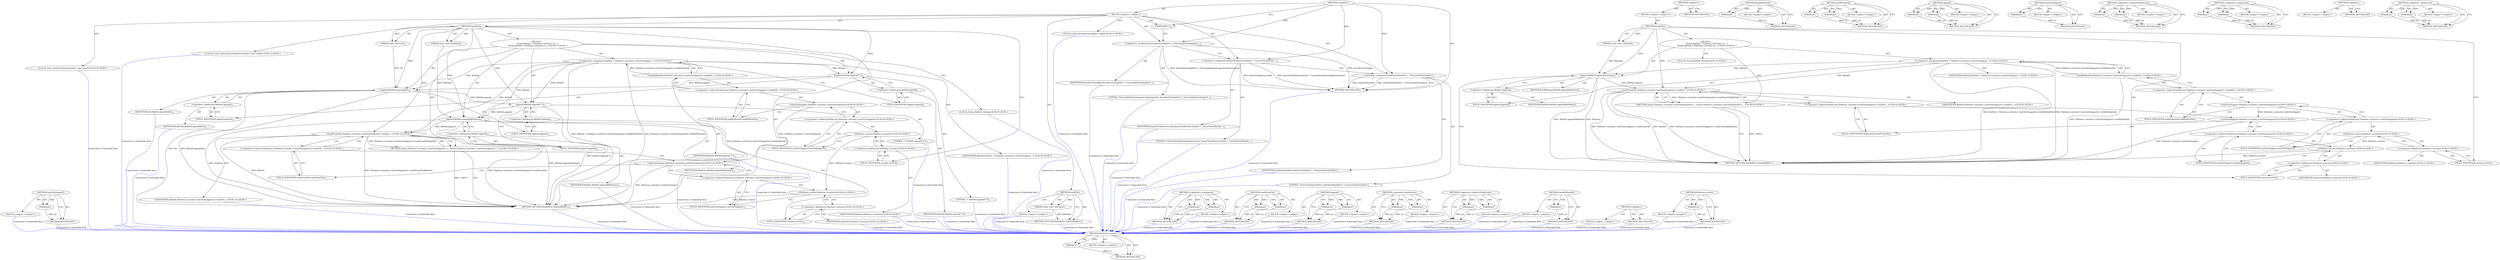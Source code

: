 digraph "Platform.current" {
vulnerable_80 [label=<(METHOD,Platform.current)>];
vulnerable_81 [label=<(PARAM,p1)>];
vulnerable_82 [label=<(BLOCK,&lt;empty&gt;,&lt;empty&gt;)>];
vulnerable_83 [label=<(METHOD_RETURN,ANY)>];
vulnerable_6 [label=<(METHOD,&lt;global&gt;)<SUB>1</SUB>>];
vulnerable_7 [label=<(BLOCK,&lt;empty&gt;,&lt;empty&gt;)<SUB>1</SUB>>];
vulnerable_8 [label=<(METHOD,readFile)<SUB>1</SUB>>];
vulnerable_9 [label=<(PARAM,const char* fileName)<SUB>1</SUB>>];
vulnerable_10 [label="<(BLOCK,{
     String filePath = Platform::current()-&gt;u...,{
     String filePath = Platform::current()-&gt;u...)<SUB>2</SUB>>"];
vulnerable_11 [label="<(LOCAL,String filePath: String)<SUB>3</SUB>>"];
vulnerable_12 [label="<(&lt;operator&gt;.assignment,filePath = Platform::current()-&gt;unitTestSupport...)<SUB>3</SUB>>"];
vulnerable_13 [label="<(IDENTIFIER,filePath,filePath = Platform::current()-&gt;unitTestSupport...)<SUB>3</SUB>>"];
vulnerable_14 [label="<(webKitRootDir,Platform::current()-&gt;unitTestSupport()-&gt;webKitR...)<SUB>3</SUB>>"];
vulnerable_15 [label="<(&lt;operator&gt;.indirectFieldAccess,Platform::current()-&gt;unitTestSupport()-&gt;webKitR...)<SUB>3</SUB>>"];
vulnerable_16 [label="<(unitTestSupport,Platform::current()-&gt;unitTestSupport())<SUB>3</SUB>>"];
vulnerable_17 [label="<(&lt;operator&gt;.indirectFieldAccess,Platform::current()-&gt;unitTestSupport)<SUB>3</SUB>>"];
vulnerable_18 [label="<(Platform.current,Platform::current())<SUB>3</SUB>>"];
vulnerable_19 [label="<(&lt;operator&gt;.fieldAccess,Platform::current)<SUB>3</SUB>>"];
vulnerable_20 [label="<(IDENTIFIER,Platform,Platform::current())<SUB>3</SUB>>"];
vulnerable_21 [label=<(FIELD_IDENTIFIER,current,current)<SUB>3</SUB>>];
vulnerable_22 [label=<(FIELD_IDENTIFIER,unitTestSupport,unitTestSupport)<SUB>3</SUB>>];
vulnerable_23 [label=<(FIELD_IDENTIFIER,webKitRootDir,webKitRootDir)<SUB>3</SUB>>];
vulnerable_24 [label=<(append,filePath.append(fileName))<SUB>4</SUB>>];
vulnerable_25 [label=<(&lt;operator&gt;.fieldAccess,filePath.append)<SUB>4</SUB>>];
vulnerable_26 [label=<(IDENTIFIER,filePath,filePath.append(fileName))<SUB>4</SUB>>];
vulnerable_27 [label=<(FIELD_IDENTIFIER,append,append)<SUB>4</SUB>>];
vulnerable_28 [label=<(IDENTIFIER,fileName,filePath.append(fileName))<SUB>4</SUB>>];
vulnerable_29 [label="<(RETURN,return Platform::current()-&gt;unitTestSupport()-&gt;...,return Platform::current()-&gt;unitTestSupport()-&gt;...)<SUB>6</SUB>>"];
vulnerable_30 [label="<(readFromFile,Platform::current()-&gt;unitTestSupport()-&gt;readFro...)<SUB>6</SUB>>"];
vulnerable_31 [label="<(&lt;operator&gt;.indirectFieldAccess,Platform::current()-&gt;unitTestSupport()-&gt;readFro...)<SUB>6</SUB>>"];
vulnerable_32 [label="<(unitTestSupport,Platform::current()-&gt;unitTestSupport())<SUB>6</SUB>>"];
vulnerable_33 [label="<(&lt;operator&gt;.indirectFieldAccess,Platform::current()-&gt;unitTestSupport)<SUB>6</SUB>>"];
vulnerable_34 [label="<(Platform.current,Platform::current())<SUB>6</SUB>>"];
vulnerable_35 [label="<(&lt;operator&gt;.fieldAccess,Platform::current)<SUB>6</SUB>>"];
vulnerable_36 [label="<(IDENTIFIER,Platform,Platform::current())<SUB>6</SUB>>"];
vulnerable_37 [label=<(FIELD_IDENTIFIER,current,current)<SUB>6</SUB>>];
vulnerable_38 [label=<(FIELD_IDENTIFIER,unitTestSupport,unitTestSupport)<SUB>6</SUB>>];
vulnerable_39 [label=<(FIELD_IDENTIFIER,readFromFile,readFromFile)<SUB>6</SUB>>];
vulnerable_40 [label="<(IDENTIFIER,filePath,Platform::current()-&gt;unitTestSupport()-&gt;readFro...)<SUB>6</SUB>>"];
vulnerable_41 [label=<(METHOD_RETURN,PassRefPtr&lt;SharedBuffer&gt;)<SUB>1</SUB>>];
vulnerable_43 [label=<(METHOD_RETURN,ANY)<SUB>1</SUB>>];
vulnerable_67 [label=<(METHOD,webKitRootDir)>];
vulnerable_68 [label=<(PARAM,p1)>];
vulnerable_69 [label=<(BLOCK,&lt;empty&gt;,&lt;empty&gt;)>];
vulnerable_70 [label=<(METHOD_RETURN,ANY)>];
vulnerable_94 [label=<(METHOD,readFromFile)>];
vulnerable_95 [label=<(PARAM,p1)>];
vulnerable_96 [label=<(PARAM,p2)>];
vulnerable_97 [label=<(BLOCK,&lt;empty&gt;,&lt;empty&gt;)>];
vulnerable_98 [label=<(METHOD_RETURN,ANY)>];
vulnerable_89 [label=<(METHOD,append)>];
vulnerable_90 [label=<(PARAM,p1)>];
vulnerable_91 [label=<(PARAM,p2)>];
vulnerable_92 [label=<(BLOCK,&lt;empty&gt;,&lt;empty&gt;)>];
vulnerable_93 [label=<(METHOD_RETURN,ANY)>];
vulnerable_76 [label=<(METHOD,unitTestSupport)>];
vulnerable_77 [label=<(PARAM,p1)>];
vulnerable_78 [label=<(BLOCK,&lt;empty&gt;,&lt;empty&gt;)>];
vulnerable_79 [label=<(METHOD_RETURN,ANY)>];
vulnerable_71 [label=<(METHOD,&lt;operator&gt;.indirectFieldAccess)>];
vulnerable_72 [label=<(PARAM,p1)>];
vulnerable_73 [label=<(PARAM,p2)>];
vulnerable_74 [label=<(BLOCK,&lt;empty&gt;,&lt;empty&gt;)>];
vulnerable_75 [label=<(METHOD_RETURN,ANY)>];
vulnerable_62 [label=<(METHOD,&lt;operator&gt;.assignment)>];
vulnerable_63 [label=<(PARAM,p1)>];
vulnerable_64 [label=<(PARAM,p2)>];
vulnerable_65 [label=<(BLOCK,&lt;empty&gt;,&lt;empty&gt;)>];
vulnerable_66 [label=<(METHOD_RETURN,ANY)>];
vulnerable_56 [label=<(METHOD,&lt;global&gt;)<SUB>1</SUB>>];
vulnerable_57 [label=<(BLOCK,&lt;empty&gt;,&lt;empty&gt;)>];
vulnerable_58 [label=<(METHOD_RETURN,ANY)>];
vulnerable_84 [label=<(METHOD,&lt;operator&gt;.fieldAccess)>];
vulnerable_85 [label=<(PARAM,p1)>];
vulnerable_86 [label=<(PARAM,p2)>];
vulnerable_87 [label=<(BLOCK,&lt;empty&gt;,&lt;empty&gt;)>];
vulnerable_88 [label=<(METHOD_RETURN,ANY)>];
fixed_122 [label=<(METHOD,unitTestSupport)>];
fixed_123 [label=<(PARAM,p1)>];
fixed_124 [label=<(BLOCK,&lt;empty&gt;,&lt;empty&gt;)>];
fixed_125 [label=<(METHOD_RETURN,ANY)>];
fixed_6 [label=<(METHOD,&lt;global&gt;)<SUB>1</SUB>>];
fixed_7 [label=<(BLOCK,&lt;empty&gt;,&lt;empty&gt;)<SUB>1</SUB>>];
fixed_8 [label=<(METHOD,readFile)<SUB>1</SUB>>];
fixed_9 [label=<(PARAM,const char* fileName)<SUB>1</SUB>>];
fixed_10 [label=<(BLOCK,&lt;empty&gt;,&lt;empty&gt;)>];
fixed_11 [label=<(METHOD_RETURN,PassRefPtr&lt;SharedBuffer&gt;)<SUB>1</SUB>>];
fixed_13 [label=<(UNKNOWN,t,t)<SUB>2</SUB>>];
fixed_14 [label="<(LOCAL,char[] decodersTestingDir: char[])<SUB>2</SUB>>"];
fixed_15 [label=<(&lt;operator&gt;.assignment,decodersTestingDir[] = &quot;Source/platform/image-d...)<SUB>2</SUB>>];
fixed_16 [label=<(IDENTIFIER,decodersTestingDir,decodersTestingDir[] = &quot;Source/platform/image-d...)<SUB>2</SUB>>];
fixed_17 [label=<(LITERAL,&quot;Source/platform/image-decoders/testing&quot;,decodersTestingDir[] = &quot;Source/platform/image-d...)<SUB>2</SUB>>];
fixed_18 [label="<(LOCAL,const char[] layoutTestResourcesDir: const char[])<SUB>3</SUB>>"];
fixed_19 [label=<(&lt;operator&gt;.assignment,layoutTestResourcesDir[] = &quot;LayoutTests/fast/im...)<SUB>3</SUB>>];
fixed_20 [label=<(IDENTIFIER,layoutTestResourcesDir,layoutTestResourcesDir[] = &quot;LayoutTests/fast/im...)<SUB>3</SUB>>];
fixed_21 [label=<(LITERAL,&quot;LayoutTests/fast/images/resources&quot;,layoutTestResourcesDir[] = &quot;LayoutTests/fast/im...)<SUB>3</SUB>>];
fixed_22 [label="<(LOCAL,const char[] webTestsDataDir: const char[])<SUB>4</SUB>>"];
fixed_23 [label=<(&lt;operator&gt;.assignment,webTestsDataDir[] = &quot;Source/web/tests/data&quot;)<SUB>4</SUB>>];
fixed_24 [label=<(IDENTIFIER,webTestsDataDir,webTestsDataDir[] = &quot;Source/web/tests/data&quot;)<SUB>4</SUB>>];
fixed_25 [label=<(LITERAL,&quot;Source/web/tests/data&quot;,webTestsDataDir[] = &quot;Source/web/tests/data&quot;)<SUB>4</SUB>>];
fixed_26 [label=<(METHOD,readFile)<SUB>6</SUB>>];
fixed_27 [label=<(PARAM,const char* dir)<SUB>6</SUB>>];
fixed_28 [label=<(PARAM,const char* fileName)<SUB>6</SUB>>];
fixed_29 [label="<(BLOCK,{
     String filePath = Platform::current()-&gt;u...,{
     String filePath = Platform::current()-&gt;u...)<SUB>7</SUB>>"];
fixed_30 [label="<(LOCAL,String filePath: String)<SUB>8</SUB>>"];
fixed_31 [label="<(&lt;operator&gt;.assignment,filePath = Platform::current()-&gt;unitTestSupport...)<SUB>8</SUB>>"];
fixed_32 [label="<(IDENTIFIER,filePath,filePath = Platform::current()-&gt;unitTestSupport...)<SUB>8</SUB>>"];
fixed_33 [label="<(webKitRootDir,Platform::current()-&gt;unitTestSupport()-&gt;webKitR...)<SUB>8</SUB>>"];
fixed_34 [label="<(&lt;operator&gt;.indirectFieldAccess,Platform::current()-&gt;unitTestSupport()-&gt;webKitR...)<SUB>8</SUB>>"];
fixed_35 [label="<(unitTestSupport,Platform::current()-&gt;unitTestSupport())<SUB>8</SUB>>"];
fixed_36 [label="<(&lt;operator&gt;.indirectFieldAccess,Platform::current()-&gt;unitTestSupport)<SUB>8</SUB>>"];
fixed_37 [label="<(Platform.current,Platform::current())<SUB>8</SUB>>"];
fixed_38 [label="<(&lt;operator&gt;.fieldAccess,Platform::current)<SUB>8</SUB>>"];
fixed_39 [label="<(IDENTIFIER,Platform,Platform::current())<SUB>8</SUB>>"];
fixed_40 [label=<(FIELD_IDENTIFIER,current,current)<SUB>8</SUB>>];
fixed_41 [label=<(FIELD_IDENTIFIER,unitTestSupport,unitTestSupport)<SUB>8</SUB>>];
fixed_42 [label=<(FIELD_IDENTIFIER,webKitRootDir,webKitRootDir)<SUB>8</SUB>>];
fixed_43 [label=<(append,filePath.append(&quot;/&quot;))<SUB>9</SUB>>];
fixed_44 [label=<(&lt;operator&gt;.fieldAccess,filePath.append)<SUB>9</SUB>>];
fixed_45 [label=<(IDENTIFIER,filePath,filePath.append(&quot;/&quot;))<SUB>9</SUB>>];
fixed_46 [label=<(FIELD_IDENTIFIER,append,append)<SUB>9</SUB>>];
fixed_47 [label=<(LITERAL,&quot;/&quot;,filePath.append(&quot;/&quot;))<SUB>9</SUB>>];
fixed_48 [label=<(append,filePath.append(dir))<SUB>10</SUB>>];
fixed_49 [label=<(&lt;operator&gt;.fieldAccess,filePath.append)<SUB>10</SUB>>];
fixed_50 [label=<(IDENTIFIER,filePath,filePath.append(dir))<SUB>10</SUB>>];
fixed_51 [label=<(FIELD_IDENTIFIER,append,append)<SUB>10</SUB>>];
fixed_52 [label=<(IDENTIFIER,dir,filePath.append(dir))<SUB>10</SUB>>];
fixed_53 [label=<(append,filePath.append(&quot;/&quot;))<SUB>11</SUB>>];
fixed_54 [label=<(&lt;operator&gt;.fieldAccess,filePath.append)<SUB>11</SUB>>];
fixed_55 [label=<(IDENTIFIER,filePath,filePath.append(&quot;/&quot;))<SUB>11</SUB>>];
fixed_56 [label=<(FIELD_IDENTIFIER,append,append)<SUB>11</SUB>>];
fixed_57 [label=<(LITERAL,&quot;/&quot;,filePath.append(&quot;/&quot;))<SUB>11</SUB>>];
fixed_58 [label=<(append,filePath.append(fileName))<SUB>12</SUB>>];
fixed_59 [label=<(&lt;operator&gt;.fieldAccess,filePath.append)<SUB>12</SUB>>];
fixed_60 [label=<(IDENTIFIER,filePath,filePath.append(fileName))<SUB>12</SUB>>];
fixed_61 [label=<(FIELD_IDENTIFIER,append,append)<SUB>12</SUB>>];
fixed_62 [label=<(IDENTIFIER,fileName,filePath.append(fileName))<SUB>12</SUB>>];
fixed_63 [label="<(RETURN,return Platform::current()-&gt;unitTestSupport()-&gt;...,return Platform::current()-&gt;unitTestSupport()-&gt;...)<SUB>14</SUB>>"];
fixed_64 [label="<(readFromFile,Platform::current()-&gt;unitTestSupport()-&gt;readFro...)<SUB>14</SUB>>"];
fixed_65 [label="<(&lt;operator&gt;.indirectFieldAccess,Platform::current()-&gt;unitTestSupport()-&gt;readFro...)<SUB>14</SUB>>"];
fixed_66 [label="<(unitTestSupport,Platform::current()-&gt;unitTestSupport())<SUB>14</SUB>>"];
fixed_67 [label="<(&lt;operator&gt;.indirectFieldAccess,Platform::current()-&gt;unitTestSupport)<SUB>14</SUB>>"];
fixed_68 [label="<(Platform.current,Platform::current())<SUB>14</SUB>>"];
fixed_69 [label="<(&lt;operator&gt;.fieldAccess,Platform::current)<SUB>14</SUB>>"];
fixed_70 [label="<(IDENTIFIER,Platform,Platform::current())<SUB>14</SUB>>"];
fixed_71 [label=<(FIELD_IDENTIFIER,current,current)<SUB>14</SUB>>];
fixed_72 [label=<(FIELD_IDENTIFIER,unitTestSupport,unitTestSupport)<SUB>14</SUB>>];
fixed_73 [label=<(FIELD_IDENTIFIER,readFromFile,readFromFile)<SUB>14</SUB>>];
fixed_74 [label="<(IDENTIFIER,filePath,Platform::current()-&gt;unitTestSupport()-&gt;readFro...)<SUB>14</SUB>>"];
fixed_75 [label=<(METHOD_RETURN,PassRefPtr&lt;SharedBuffer&gt;)<SUB>6</SUB>>];
fixed_77 [label=<(METHOD_RETURN,ANY)<SUB>1</SUB>>];
fixed_108 [label=<(METHOD,&lt;operator&gt;.assignment)>];
fixed_109 [label=<(PARAM,p1)>];
fixed_110 [label=<(PARAM,p2)>];
fixed_111 [label=<(BLOCK,&lt;empty&gt;,&lt;empty&gt;)>];
fixed_112 [label=<(METHOD_RETURN,ANY)>];
fixed_140 [label=<(METHOD,readFromFile)>];
fixed_141 [label=<(PARAM,p1)>];
fixed_142 [label=<(PARAM,p2)>];
fixed_143 [label=<(BLOCK,&lt;empty&gt;,&lt;empty&gt;)>];
fixed_144 [label=<(METHOD_RETURN,ANY)>];
fixed_135 [label=<(METHOD,append)>];
fixed_136 [label=<(PARAM,p1)>];
fixed_137 [label=<(PARAM,p2)>];
fixed_138 [label=<(BLOCK,&lt;empty&gt;,&lt;empty&gt;)>];
fixed_139 [label=<(METHOD_RETURN,ANY)>];
fixed_130 [label=<(METHOD,&lt;operator&gt;.fieldAccess)>];
fixed_131 [label=<(PARAM,p1)>];
fixed_132 [label=<(PARAM,p2)>];
fixed_133 [label=<(BLOCK,&lt;empty&gt;,&lt;empty&gt;)>];
fixed_134 [label=<(METHOD_RETURN,ANY)>];
fixed_117 [label=<(METHOD,&lt;operator&gt;.indirectFieldAccess)>];
fixed_118 [label=<(PARAM,p1)>];
fixed_119 [label=<(PARAM,p2)>];
fixed_120 [label=<(BLOCK,&lt;empty&gt;,&lt;empty&gt;)>];
fixed_121 [label=<(METHOD_RETURN,ANY)>];
fixed_113 [label=<(METHOD,webKitRootDir)>];
fixed_114 [label=<(PARAM,p1)>];
fixed_115 [label=<(BLOCK,&lt;empty&gt;,&lt;empty&gt;)>];
fixed_116 [label=<(METHOD_RETURN,ANY)>];
fixed_102 [label=<(METHOD,&lt;global&gt;)<SUB>1</SUB>>];
fixed_103 [label=<(BLOCK,&lt;empty&gt;,&lt;empty&gt;)>];
fixed_104 [label=<(METHOD_RETURN,ANY)>];
fixed_126 [label=<(METHOD,Platform.current)>];
fixed_127 [label=<(PARAM,p1)>];
fixed_128 [label=<(BLOCK,&lt;empty&gt;,&lt;empty&gt;)>];
fixed_129 [label=<(METHOD_RETURN,ANY)>];
vulnerable_80 -> vulnerable_81  [key=0, label="AST: "];
vulnerable_80 -> vulnerable_81  [key=1, label="DDG: "];
vulnerable_80 -> vulnerable_82  [key=0, label="AST: "];
vulnerable_80 -> vulnerable_83  [key=0, label="AST: "];
vulnerable_80 -> vulnerable_83  [key=1, label="CFG: "];
vulnerable_81 -> vulnerable_83  [key=0, label="DDG: p1"];
vulnerable_6 -> vulnerable_7  [key=0, label="AST: "];
vulnerable_6 -> vulnerable_43  [key=0, label="AST: "];
vulnerable_6 -> vulnerable_43  [key=1, label="CFG: "];
vulnerable_7 -> vulnerable_8  [key=0, label="AST: "];
vulnerable_8 -> vulnerable_9  [key=0, label="AST: "];
vulnerable_8 -> vulnerable_9  [key=1, label="DDG: "];
vulnerable_8 -> vulnerable_10  [key=0, label="AST: "];
vulnerable_8 -> vulnerable_41  [key=0, label="AST: "];
vulnerable_8 -> vulnerable_21  [key=0, label="CFG: "];
vulnerable_8 -> vulnerable_24  [key=0, label="DDG: "];
vulnerable_8 -> vulnerable_30  [key=0, label="DDG: "];
vulnerable_9 -> vulnerable_24  [key=0, label="DDG: fileName"];
vulnerable_10 -> vulnerable_11  [key=0, label="AST: "];
vulnerable_10 -> vulnerable_12  [key=0, label="AST: "];
vulnerable_10 -> vulnerable_24  [key=0, label="AST: "];
vulnerable_10 -> vulnerable_29  [key=0, label="AST: "];
vulnerable_12 -> vulnerable_13  [key=0, label="AST: "];
vulnerable_12 -> vulnerable_14  [key=0, label="AST: "];
vulnerable_12 -> vulnerable_27  [key=0, label="CFG: "];
vulnerable_12 -> vulnerable_41  [key=0, label="DDG: Platform::current()-&gt;unitTestSupport()-&gt;webKitRootDir()"];
vulnerable_12 -> vulnerable_41  [key=1, label="DDG: filePath = Platform::current()-&gt;unitTestSupport()-&gt;webKitRootDir()"];
vulnerable_12 -> vulnerable_24  [key=0, label="DDG: filePath"];
vulnerable_12 -> vulnerable_30  [key=0, label="DDG: filePath"];
vulnerable_14 -> vulnerable_15  [key=0, label="AST: "];
vulnerable_14 -> vulnerable_12  [key=0, label="CFG: "];
vulnerable_14 -> vulnerable_12  [key=1, label="DDG: Platform::current()-&gt;unitTestSupport()-&gt;webKitRootDir"];
vulnerable_14 -> vulnerable_41  [key=0, label="DDG: Platform::current()-&gt;unitTestSupport()-&gt;webKitRootDir"];
vulnerable_15 -> vulnerable_16  [key=0, label="AST: "];
vulnerable_15 -> vulnerable_23  [key=0, label="AST: "];
vulnerable_15 -> vulnerable_14  [key=0, label="CFG: "];
vulnerable_16 -> vulnerable_17  [key=0, label="AST: "];
vulnerable_16 -> vulnerable_23  [key=0, label="CFG: "];
vulnerable_16 -> vulnerable_32  [key=0, label="DDG: Platform::current()-&gt;unitTestSupport"];
vulnerable_17 -> vulnerable_18  [key=0, label="AST: "];
vulnerable_17 -> vulnerable_22  [key=0, label="AST: "];
vulnerable_17 -> vulnerable_16  [key=0, label="CFG: "];
vulnerable_18 -> vulnerable_19  [key=0, label="AST: "];
vulnerable_18 -> vulnerable_22  [key=0, label="CFG: "];
vulnerable_18 -> vulnerable_34  [key=0, label="DDG: Platform::current"];
vulnerable_19 -> vulnerable_20  [key=0, label="AST: "];
vulnerable_19 -> vulnerable_21  [key=0, label="AST: "];
vulnerable_19 -> vulnerable_18  [key=0, label="CFG: "];
vulnerable_21 -> vulnerable_19  [key=0, label="CFG: "];
vulnerable_22 -> vulnerable_17  [key=0, label="CFG: "];
vulnerable_23 -> vulnerable_15  [key=0, label="CFG: "];
vulnerable_24 -> vulnerable_25  [key=0, label="AST: "];
vulnerable_24 -> vulnerable_28  [key=0, label="AST: "];
vulnerable_24 -> vulnerable_37  [key=0, label="CFG: "];
vulnerable_24 -> vulnerable_41  [key=0, label="DDG: fileName"];
vulnerable_24 -> vulnerable_41  [key=1, label="DDG: filePath.append(fileName)"];
vulnerable_24 -> vulnerable_30  [key=0, label="DDG: filePath.append"];
vulnerable_25 -> vulnerable_26  [key=0, label="AST: "];
vulnerable_25 -> vulnerable_27  [key=0, label="AST: "];
vulnerable_25 -> vulnerable_24  [key=0, label="CFG: "];
vulnerable_27 -> vulnerable_25  [key=0, label="CFG: "];
vulnerable_29 -> vulnerable_30  [key=0, label="AST: "];
vulnerable_29 -> vulnerable_41  [key=0, label="CFG: "];
vulnerable_29 -> vulnerable_41  [key=1, label="DDG: &lt;RET&gt;"];
vulnerable_30 -> vulnerable_31  [key=0, label="AST: "];
vulnerable_30 -> vulnerable_40  [key=0, label="AST: "];
vulnerable_30 -> vulnerable_29  [key=0, label="CFG: "];
vulnerable_30 -> vulnerable_29  [key=1, label="DDG: Platform::current()-&gt;unitTestSupport()-&gt;readFromFile(filePath)"];
vulnerable_30 -> vulnerable_41  [key=0, label="DDG: Platform::current()-&gt;unitTestSupport()-&gt;readFromFile"];
vulnerable_30 -> vulnerable_41  [key=1, label="DDG: filePath"];
vulnerable_30 -> vulnerable_41  [key=2, label="DDG: Platform::current()-&gt;unitTestSupport()-&gt;readFromFile(filePath)"];
vulnerable_31 -> vulnerable_32  [key=0, label="AST: "];
vulnerable_31 -> vulnerable_39  [key=0, label="AST: "];
vulnerable_31 -> vulnerable_30  [key=0, label="CFG: "];
vulnerable_32 -> vulnerable_33  [key=0, label="AST: "];
vulnerable_32 -> vulnerable_39  [key=0, label="CFG: "];
vulnerable_32 -> vulnerable_41  [key=0, label="DDG: Platform::current()-&gt;unitTestSupport"];
vulnerable_33 -> vulnerable_34  [key=0, label="AST: "];
vulnerable_33 -> vulnerable_38  [key=0, label="AST: "];
vulnerable_33 -> vulnerable_32  [key=0, label="CFG: "];
vulnerable_34 -> vulnerable_35  [key=0, label="AST: "];
vulnerable_34 -> vulnerable_38  [key=0, label="CFG: "];
vulnerable_34 -> vulnerable_41  [key=0, label="DDG: Platform::current"];
vulnerable_35 -> vulnerable_36  [key=0, label="AST: "];
vulnerable_35 -> vulnerable_37  [key=0, label="AST: "];
vulnerable_35 -> vulnerable_34  [key=0, label="CFG: "];
vulnerable_37 -> vulnerable_35  [key=0, label="CFG: "];
vulnerable_38 -> vulnerable_33  [key=0, label="CFG: "];
vulnerable_39 -> vulnerable_31  [key=0, label="CFG: "];
vulnerable_67 -> vulnerable_68  [key=0, label="AST: "];
vulnerable_67 -> vulnerable_68  [key=1, label="DDG: "];
vulnerable_67 -> vulnerable_69  [key=0, label="AST: "];
vulnerable_67 -> vulnerable_70  [key=0, label="AST: "];
vulnerable_67 -> vulnerable_70  [key=1, label="CFG: "];
vulnerable_68 -> vulnerable_70  [key=0, label="DDG: p1"];
vulnerable_94 -> vulnerable_95  [key=0, label="AST: "];
vulnerable_94 -> vulnerable_95  [key=1, label="DDG: "];
vulnerable_94 -> vulnerable_97  [key=0, label="AST: "];
vulnerable_94 -> vulnerable_96  [key=0, label="AST: "];
vulnerable_94 -> vulnerable_96  [key=1, label="DDG: "];
vulnerable_94 -> vulnerable_98  [key=0, label="AST: "];
vulnerable_94 -> vulnerable_98  [key=1, label="CFG: "];
vulnerable_95 -> vulnerable_98  [key=0, label="DDG: p1"];
vulnerable_96 -> vulnerable_98  [key=0, label="DDG: p2"];
vulnerable_89 -> vulnerable_90  [key=0, label="AST: "];
vulnerable_89 -> vulnerable_90  [key=1, label="DDG: "];
vulnerable_89 -> vulnerable_92  [key=0, label="AST: "];
vulnerable_89 -> vulnerable_91  [key=0, label="AST: "];
vulnerable_89 -> vulnerable_91  [key=1, label="DDG: "];
vulnerable_89 -> vulnerable_93  [key=0, label="AST: "];
vulnerable_89 -> vulnerable_93  [key=1, label="CFG: "];
vulnerable_90 -> vulnerable_93  [key=0, label="DDG: p1"];
vulnerable_91 -> vulnerable_93  [key=0, label="DDG: p2"];
vulnerable_76 -> vulnerable_77  [key=0, label="AST: "];
vulnerable_76 -> vulnerable_77  [key=1, label="DDG: "];
vulnerable_76 -> vulnerable_78  [key=0, label="AST: "];
vulnerable_76 -> vulnerable_79  [key=0, label="AST: "];
vulnerable_76 -> vulnerable_79  [key=1, label="CFG: "];
vulnerable_77 -> vulnerable_79  [key=0, label="DDG: p1"];
vulnerable_71 -> vulnerable_72  [key=0, label="AST: "];
vulnerable_71 -> vulnerable_72  [key=1, label="DDG: "];
vulnerable_71 -> vulnerable_74  [key=0, label="AST: "];
vulnerable_71 -> vulnerable_73  [key=0, label="AST: "];
vulnerable_71 -> vulnerable_73  [key=1, label="DDG: "];
vulnerable_71 -> vulnerable_75  [key=0, label="AST: "];
vulnerable_71 -> vulnerable_75  [key=1, label="CFG: "];
vulnerable_72 -> vulnerable_75  [key=0, label="DDG: p1"];
vulnerable_73 -> vulnerable_75  [key=0, label="DDG: p2"];
vulnerable_62 -> vulnerable_63  [key=0, label="AST: "];
vulnerable_62 -> vulnerable_63  [key=1, label="DDG: "];
vulnerable_62 -> vulnerable_65  [key=0, label="AST: "];
vulnerable_62 -> vulnerable_64  [key=0, label="AST: "];
vulnerable_62 -> vulnerable_64  [key=1, label="DDG: "];
vulnerable_62 -> vulnerable_66  [key=0, label="AST: "];
vulnerable_62 -> vulnerable_66  [key=1, label="CFG: "];
vulnerable_63 -> vulnerable_66  [key=0, label="DDG: p1"];
vulnerable_64 -> vulnerable_66  [key=0, label="DDG: p2"];
vulnerable_56 -> vulnerable_57  [key=0, label="AST: "];
vulnerable_56 -> vulnerable_58  [key=0, label="AST: "];
vulnerable_56 -> vulnerable_58  [key=1, label="CFG: "];
vulnerable_84 -> vulnerable_85  [key=0, label="AST: "];
vulnerable_84 -> vulnerable_85  [key=1, label="DDG: "];
vulnerable_84 -> vulnerable_87  [key=0, label="AST: "];
vulnerable_84 -> vulnerable_86  [key=0, label="AST: "];
vulnerable_84 -> vulnerable_86  [key=1, label="DDG: "];
vulnerable_84 -> vulnerable_88  [key=0, label="AST: "];
vulnerable_84 -> vulnerable_88  [key=1, label="CFG: "];
vulnerable_85 -> vulnerable_88  [key=0, label="DDG: p1"];
vulnerable_86 -> vulnerable_88  [key=0, label="DDG: p2"];
fixed_122 -> fixed_123  [key=0, label="AST: "];
fixed_122 -> fixed_123  [key=1, label="DDG: "];
fixed_122 -> fixed_124  [key=0, label="AST: "];
fixed_122 -> fixed_125  [key=0, label="AST: "];
fixed_122 -> fixed_125  [key=1, label="CFG: "];
fixed_123 -> fixed_125  [key=0, label="DDG: p1"];
fixed_124 -> vulnerable_80  [color=blue, key=0, label="Connection to Vulnerable Root", penwidth="2.0", style=dashed];
fixed_125 -> vulnerable_80  [color=blue, key=0, label="Connection to Vulnerable Root", penwidth="2.0", style=dashed];
fixed_6 -> fixed_7  [key=0, label="AST: "];
fixed_6 -> fixed_77  [key=0, label="AST: "];
fixed_6 -> fixed_13  [key=0, label="CFG: "];
fixed_6 -> fixed_15  [key=0, label="DDG: "];
fixed_6 -> fixed_19  [key=0, label="DDG: "];
fixed_6 -> fixed_23  [key=0, label="DDG: "];
fixed_7 -> fixed_8  [key=0, label="AST: "];
fixed_7 -> fixed_13  [key=0, label="AST: "];
fixed_7 -> fixed_14  [key=0, label="AST: "];
fixed_7 -> fixed_15  [key=0, label="AST: "];
fixed_7 -> fixed_18  [key=0, label="AST: "];
fixed_7 -> fixed_19  [key=0, label="AST: "];
fixed_7 -> fixed_22  [key=0, label="AST: "];
fixed_7 -> fixed_23  [key=0, label="AST: "];
fixed_7 -> fixed_26  [key=0, label="AST: "];
fixed_8 -> fixed_9  [key=0, label="AST: "];
fixed_8 -> fixed_9  [key=1, label="DDG: "];
fixed_8 -> fixed_10  [key=0, label="AST: "];
fixed_8 -> fixed_11  [key=0, label="AST: "];
fixed_8 -> fixed_11  [key=1, label="CFG: "];
fixed_9 -> fixed_11  [key=0, label="DDG: fileName"];
fixed_10 -> vulnerable_80  [color=blue, key=0, label="Connection to Vulnerable Root", penwidth="2.0", style=dashed];
fixed_11 -> vulnerable_80  [color=blue, key=0, label="Connection to Vulnerable Root", penwidth="2.0", style=dashed];
fixed_13 -> fixed_15  [key=0, label="CFG: "];
fixed_14 -> vulnerable_80  [color=blue, key=0, label="Connection to Vulnerable Root", penwidth="2.0", style=dashed];
fixed_15 -> fixed_16  [key=0, label="AST: "];
fixed_15 -> fixed_17  [key=0, label="AST: "];
fixed_15 -> fixed_19  [key=0, label="CFG: "];
fixed_15 -> fixed_77  [key=0, label="DDG: decodersTestingDir"];
fixed_15 -> fixed_77  [key=1, label="DDG: decodersTestingDir[] = &quot;Source/platform/image-decoders/testing&quot;"];
fixed_16 -> vulnerable_80  [color=blue, key=0, label="Connection to Vulnerable Root", penwidth="2.0", style=dashed];
fixed_17 -> vulnerable_80  [color=blue, key=0, label="Connection to Vulnerable Root", penwidth="2.0", style=dashed];
fixed_18 -> vulnerable_80  [color=blue, key=0, label="Connection to Vulnerable Root", penwidth="2.0", style=dashed];
fixed_19 -> fixed_20  [key=0, label="AST: "];
fixed_19 -> fixed_21  [key=0, label="AST: "];
fixed_19 -> fixed_23  [key=0, label="CFG: "];
fixed_19 -> fixed_77  [key=0, label="DDG: layoutTestResourcesDir"];
fixed_19 -> fixed_77  [key=1, label="DDG: layoutTestResourcesDir[] = &quot;LayoutTests/fast/images/resources&quot;"];
fixed_20 -> vulnerable_80  [color=blue, key=0, label="Connection to Vulnerable Root", penwidth="2.0", style=dashed];
fixed_21 -> vulnerable_80  [color=blue, key=0, label="Connection to Vulnerable Root", penwidth="2.0", style=dashed];
fixed_22 -> vulnerable_80  [color=blue, key=0, label="Connection to Vulnerable Root", penwidth="2.0", style=dashed];
fixed_23 -> fixed_24  [key=0, label="AST: "];
fixed_23 -> fixed_25  [key=0, label="AST: "];
fixed_23 -> fixed_77  [key=0, label="CFG: "];
fixed_23 -> fixed_77  [key=1, label="DDG: webTestsDataDir"];
fixed_23 -> fixed_77  [key=2, label="DDG: webTestsDataDir[] = &quot;Source/web/tests/data&quot;"];
fixed_24 -> vulnerable_80  [color=blue, key=0, label="Connection to Vulnerable Root", penwidth="2.0", style=dashed];
fixed_25 -> vulnerable_80  [color=blue, key=0, label="Connection to Vulnerable Root", penwidth="2.0", style=dashed];
fixed_26 -> fixed_27  [key=0, label="AST: "];
fixed_26 -> fixed_27  [key=1, label="DDG: "];
fixed_26 -> fixed_28  [key=0, label="AST: "];
fixed_26 -> fixed_28  [key=1, label="DDG: "];
fixed_26 -> fixed_29  [key=0, label="AST: "];
fixed_26 -> fixed_75  [key=0, label="AST: "];
fixed_26 -> fixed_40  [key=0, label="CFG: "];
fixed_26 -> fixed_43  [key=0, label="DDG: "];
fixed_26 -> fixed_48  [key=0, label="DDG: "];
fixed_26 -> fixed_53  [key=0, label="DDG: "];
fixed_26 -> fixed_58  [key=0, label="DDG: "];
fixed_26 -> fixed_64  [key=0, label="DDG: "];
fixed_27 -> fixed_48  [key=0, label="DDG: dir"];
fixed_28 -> fixed_58  [key=0, label="DDG: fileName"];
fixed_29 -> fixed_30  [key=0, label="AST: "];
fixed_29 -> fixed_31  [key=0, label="AST: "];
fixed_29 -> fixed_43  [key=0, label="AST: "];
fixed_29 -> fixed_48  [key=0, label="AST: "];
fixed_29 -> fixed_53  [key=0, label="AST: "];
fixed_29 -> fixed_58  [key=0, label="AST: "];
fixed_29 -> fixed_63  [key=0, label="AST: "];
fixed_30 -> vulnerable_80  [color=blue, key=0, label="Connection to Vulnerable Root", penwidth="2.0", style=dashed];
fixed_31 -> fixed_32  [key=0, label="AST: "];
fixed_31 -> fixed_33  [key=0, label="AST: "];
fixed_31 -> fixed_46  [key=0, label="CFG: "];
fixed_31 -> fixed_75  [key=0, label="DDG: Platform::current()-&gt;unitTestSupport()-&gt;webKitRootDir()"];
fixed_31 -> fixed_75  [key=1, label="DDG: filePath = Platform::current()-&gt;unitTestSupport()-&gt;webKitRootDir()"];
fixed_31 -> fixed_43  [key=0, label="DDG: filePath"];
fixed_31 -> fixed_48  [key=0, label="DDG: filePath"];
fixed_31 -> fixed_53  [key=0, label="DDG: filePath"];
fixed_31 -> fixed_58  [key=0, label="DDG: filePath"];
fixed_31 -> fixed_64  [key=0, label="DDG: filePath"];
fixed_32 -> vulnerable_80  [color=blue, key=0, label="Connection to Vulnerable Root", penwidth="2.0", style=dashed];
fixed_33 -> fixed_34  [key=0, label="AST: "];
fixed_33 -> fixed_31  [key=0, label="CFG: "];
fixed_33 -> fixed_31  [key=1, label="DDG: Platform::current()-&gt;unitTestSupport()-&gt;webKitRootDir"];
fixed_33 -> fixed_75  [key=0, label="DDG: Platform::current()-&gt;unitTestSupport()-&gt;webKitRootDir"];
fixed_34 -> fixed_35  [key=0, label="AST: "];
fixed_34 -> fixed_42  [key=0, label="AST: "];
fixed_34 -> fixed_33  [key=0, label="CFG: "];
fixed_35 -> fixed_36  [key=0, label="AST: "];
fixed_35 -> fixed_42  [key=0, label="CFG: "];
fixed_35 -> fixed_66  [key=0, label="DDG: Platform::current()-&gt;unitTestSupport"];
fixed_36 -> fixed_37  [key=0, label="AST: "];
fixed_36 -> fixed_41  [key=0, label="AST: "];
fixed_36 -> fixed_35  [key=0, label="CFG: "];
fixed_37 -> fixed_38  [key=0, label="AST: "];
fixed_37 -> fixed_41  [key=0, label="CFG: "];
fixed_37 -> fixed_68  [key=0, label="DDG: Platform::current"];
fixed_38 -> fixed_39  [key=0, label="AST: "];
fixed_38 -> fixed_40  [key=0, label="AST: "];
fixed_38 -> fixed_37  [key=0, label="CFG: "];
fixed_39 -> vulnerable_80  [color=blue, key=0, label="Connection to Vulnerable Root", penwidth="2.0", style=dashed];
fixed_40 -> fixed_38  [key=0, label="CFG: "];
fixed_41 -> fixed_36  [key=0, label="CFG: "];
fixed_42 -> fixed_34  [key=0, label="CFG: "];
fixed_43 -> fixed_44  [key=0, label="AST: "];
fixed_43 -> fixed_47  [key=0, label="AST: "];
fixed_43 -> fixed_51  [key=0, label="CFG: "];
fixed_43 -> fixed_48  [key=0, label="DDG: filePath.append"];
fixed_44 -> fixed_45  [key=0, label="AST: "];
fixed_44 -> fixed_46  [key=0, label="AST: "];
fixed_44 -> fixed_43  [key=0, label="CFG: "];
fixed_45 -> vulnerable_80  [color=blue, key=0, label="Connection to Vulnerable Root", penwidth="2.0", style=dashed];
fixed_46 -> fixed_44  [key=0, label="CFG: "];
fixed_47 -> vulnerable_80  [color=blue, key=0, label="Connection to Vulnerable Root", penwidth="2.0", style=dashed];
fixed_48 -> fixed_49  [key=0, label="AST: "];
fixed_48 -> fixed_52  [key=0, label="AST: "];
fixed_48 -> fixed_56  [key=0, label="CFG: "];
fixed_48 -> fixed_75  [key=0, label="DDG: dir"];
fixed_48 -> fixed_75  [key=1, label="DDG: filePath.append(dir)"];
fixed_48 -> fixed_53  [key=0, label="DDG: filePath.append"];
fixed_49 -> fixed_50  [key=0, label="AST: "];
fixed_49 -> fixed_51  [key=0, label="AST: "];
fixed_49 -> fixed_48  [key=0, label="CFG: "];
fixed_50 -> vulnerable_80  [color=blue, key=0, label="Connection to Vulnerable Root", penwidth="2.0", style=dashed];
fixed_51 -> fixed_49  [key=0, label="CFG: "];
fixed_52 -> vulnerable_80  [color=blue, key=0, label="Connection to Vulnerable Root", penwidth="2.0", style=dashed];
fixed_53 -> fixed_54  [key=0, label="AST: "];
fixed_53 -> fixed_57  [key=0, label="AST: "];
fixed_53 -> fixed_61  [key=0, label="CFG: "];
fixed_53 -> fixed_75  [key=0, label="DDG: filePath.append(&quot;/&quot;)"];
fixed_53 -> fixed_58  [key=0, label="DDG: filePath.append"];
fixed_54 -> fixed_55  [key=0, label="AST: "];
fixed_54 -> fixed_56  [key=0, label="AST: "];
fixed_54 -> fixed_53  [key=0, label="CFG: "];
fixed_55 -> vulnerable_80  [color=blue, key=0, label="Connection to Vulnerable Root", penwidth="2.0", style=dashed];
fixed_56 -> fixed_54  [key=0, label="CFG: "];
fixed_57 -> vulnerable_80  [color=blue, key=0, label="Connection to Vulnerable Root", penwidth="2.0", style=dashed];
fixed_58 -> fixed_59  [key=0, label="AST: "];
fixed_58 -> fixed_62  [key=0, label="AST: "];
fixed_58 -> fixed_71  [key=0, label="CFG: "];
fixed_58 -> fixed_75  [key=0, label="DDG: fileName"];
fixed_58 -> fixed_75  [key=1, label="DDG: filePath.append(fileName)"];
fixed_58 -> fixed_64  [key=0, label="DDG: filePath.append"];
fixed_59 -> fixed_60  [key=0, label="AST: "];
fixed_59 -> fixed_61  [key=0, label="AST: "];
fixed_59 -> fixed_58  [key=0, label="CFG: "];
fixed_60 -> vulnerable_80  [color=blue, key=0, label="Connection to Vulnerable Root", penwidth="2.0", style=dashed];
fixed_61 -> fixed_59  [key=0, label="CFG: "];
fixed_62 -> vulnerable_80  [color=blue, key=0, label="Connection to Vulnerable Root", penwidth="2.0", style=dashed];
fixed_63 -> fixed_64  [key=0, label="AST: "];
fixed_63 -> fixed_75  [key=0, label="CFG: "];
fixed_63 -> fixed_75  [key=1, label="DDG: &lt;RET&gt;"];
fixed_64 -> fixed_65  [key=0, label="AST: "];
fixed_64 -> fixed_74  [key=0, label="AST: "];
fixed_64 -> fixed_63  [key=0, label="CFG: "];
fixed_64 -> fixed_63  [key=1, label="DDG: Platform::current()-&gt;unitTestSupport()-&gt;readFromFile(filePath)"];
fixed_64 -> fixed_75  [key=0, label="DDG: Platform::current()-&gt;unitTestSupport()-&gt;readFromFile"];
fixed_64 -> fixed_75  [key=1, label="DDG: filePath"];
fixed_64 -> fixed_75  [key=2, label="DDG: Platform::current()-&gt;unitTestSupport()-&gt;readFromFile(filePath)"];
fixed_65 -> fixed_66  [key=0, label="AST: "];
fixed_65 -> fixed_73  [key=0, label="AST: "];
fixed_65 -> fixed_64  [key=0, label="CFG: "];
fixed_66 -> fixed_67  [key=0, label="AST: "];
fixed_66 -> fixed_73  [key=0, label="CFG: "];
fixed_66 -> fixed_75  [key=0, label="DDG: Platform::current()-&gt;unitTestSupport"];
fixed_67 -> fixed_68  [key=0, label="AST: "];
fixed_67 -> fixed_72  [key=0, label="AST: "];
fixed_67 -> fixed_66  [key=0, label="CFG: "];
fixed_68 -> fixed_69  [key=0, label="AST: "];
fixed_68 -> fixed_72  [key=0, label="CFG: "];
fixed_68 -> fixed_75  [key=0, label="DDG: Platform::current"];
fixed_69 -> fixed_70  [key=0, label="AST: "];
fixed_69 -> fixed_71  [key=0, label="AST: "];
fixed_69 -> fixed_68  [key=0, label="CFG: "];
fixed_70 -> vulnerable_80  [color=blue, key=0, label="Connection to Vulnerable Root", penwidth="2.0", style=dashed];
fixed_71 -> fixed_69  [key=0, label="CFG: "];
fixed_72 -> fixed_67  [key=0, label="CFG: "];
fixed_73 -> fixed_65  [key=0, label="CFG: "];
fixed_74 -> vulnerable_80  [color=blue, key=0, label="Connection to Vulnerable Root", penwidth="2.0", style=dashed];
fixed_75 -> vulnerable_80  [color=blue, key=0, label="Connection to Vulnerable Root", penwidth="2.0", style=dashed];
fixed_77 -> vulnerable_80  [color=blue, key=0, label="Connection to Vulnerable Root", penwidth="2.0", style=dashed];
fixed_108 -> fixed_109  [key=0, label="AST: "];
fixed_108 -> fixed_109  [key=1, label="DDG: "];
fixed_108 -> fixed_111  [key=0, label="AST: "];
fixed_108 -> fixed_110  [key=0, label="AST: "];
fixed_108 -> fixed_110  [key=1, label="DDG: "];
fixed_108 -> fixed_112  [key=0, label="AST: "];
fixed_108 -> fixed_112  [key=1, label="CFG: "];
fixed_109 -> fixed_112  [key=0, label="DDG: p1"];
fixed_110 -> fixed_112  [key=0, label="DDG: p2"];
fixed_111 -> vulnerable_80  [color=blue, key=0, label="Connection to Vulnerable Root", penwidth="2.0", style=dashed];
fixed_112 -> vulnerable_80  [color=blue, key=0, label="Connection to Vulnerable Root", penwidth="2.0", style=dashed];
fixed_140 -> fixed_141  [key=0, label="AST: "];
fixed_140 -> fixed_141  [key=1, label="DDG: "];
fixed_140 -> fixed_143  [key=0, label="AST: "];
fixed_140 -> fixed_142  [key=0, label="AST: "];
fixed_140 -> fixed_142  [key=1, label="DDG: "];
fixed_140 -> fixed_144  [key=0, label="AST: "];
fixed_140 -> fixed_144  [key=1, label="CFG: "];
fixed_141 -> fixed_144  [key=0, label="DDG: p1"];
fixed_142 -> fixed_144  [key=0, label="DDG: p2"];
fixed_143 -> vulnerable_80  [color=blue, key=0, label="Connection to Vulnerable Root", penwidth="2.0", style=dashed];
fixed_144 -> vulnerable_80  [color=blue, key=0, label="Connection to Vulnerable Root", penwidth="2.0", style=dashed];
fixed_135 -> fixed_136  [key=0, label="AST: "];
fixed_135 -> fixed_136  [key=1, label="DDG: "];
fixed_135 -> fixed_138  [key=0, label="AST: "];
fixed_135 -> fixed_137  [key=0, label="AST: "];
fixed_135 -> fixed_137  [key=1, label="DDG: "];
fixed_135 -> fixed_139  [key=0, label="AST: "];
fixed_135 -> fixed_139  [key=1, label="CFG: "];
fixed_136 -> fixed_139  [key=0, label="DDG: p1"];
fixed_137 -> fixed_139  [key=0, label="DDG: p2"];
fixed_138 -> vulnerable_80  [color=blue, key=0, label="Connection to Vulnerable Root", penwidth="2.0", style=dashed];
fixed_139 -> vulnerable_80  [color=blue, key=0, label="Connection to Vulnerable Root", penwidth="2.0", style=dashed];
fixed_130 -> fixed_131  [key=0, label="AST: "];
fixed_130 -> fixed_131  [key=1, label="DDG: "];
fixed_130 -> fixed_133  [key=0, label="AST: "];
fixed_130 -> fixed_132  [key=0, label="AST: "];
fixed_130 -> fixed_132  [key=1, label="DDG: "];
fixed_130 -> fixed_134  [key=0, label="AST: "];
fixed_130 -> fixed_134  [key=1, label="CFG: "];
fixed_131 -> fixed_134  [key=0, label="DDG: p1"];
fixed_132 -> fixed_134  [key=0, label="DDG: p2"];
fixed_133 -> vulnerable_80  [color=blue, key=0, label="Connection to Vulnerable Root", penwidth="2.0", style=dashed];
fixed_134 -> vulnerable_80  [color=blue, key=0, label="Connection to Vulnerable Root", penwidth="2.0", style=dashed];
fixed_117 -> fixed_118  [key=0, label="AST: "];
fixed_117 -> fixed_118  [key=1, label="DDG: "];
fixed_117 -> fixed_120  [key=0, label="AST: "];
fixed_117 -> fixed_119  [key=0, label="AST: "];
fixed_117 -> fixed_119  [key=1, label="DDG: "];
fixed_117 -> fixed_121  [key=0, label="AST: "];
fixed_117 -> fixed_121  [key=1, label="CFG: "];
fixed_118 -> fixed_121  [key=0, label="DDG: p1"];
fixed_119 -> fixed_121  [key=0, label="DDG: p2"];
fixed_120 -> vulnerable_80  [color=blue, key=0, label="Connection to Vulnerable Root", penwidth="2.0", style=dashed];
fixed_121 -> vulnerable_80  [color=blue, key=0, label="Connection to Vulnerable Root", penwidth="2.0", style=dashed];
fixed_113 -> fixed_114  [key=0, label="AST: "];
fixed_113 -> fixed_114  [key=1, label="DDG: "];
fixed_113 -> fixed_115  [key=0, label="AST: "];
fixed_113 -> fixed_116  [key=0, label="AST: "];
fixed_113 -> fixed_116  [key=1, label="CFG: "];
fixed_114 -> fixed_116  [key=0, label="DDG: p1"];
fixed_115 -> vulnerable_80  [color=blue, key=0, label="Connection to Vulnerable Root", penwidth="2.0", style=dashed];
fixed_116 -> vulnerable_80  [color=blue, key=0, label="Connection to Vulnerable Root", penwidth="2.0", style=dashed];
fixed_102 -> fixed_103  [key=0, label="AST: "];
fixed_102 -> fixed_104  [key=0, label="AST: "];
fixed_102 -> fixed_104  [key=1, label="CFG: "];
fixed_103 -> vulnerable_80  [color=blue, key=0, label="Connection to Vulnerable Root", penwidth="2.0", style=dashed];
fixed_104 -> vulnerable_80  [color=blue, key=0, label="Connection to Vulnerable Root", penwidth="2.0", style=dashed];
fixed_126 -> fixed_127  [key=0, label="AST: "];
fixed_126 -> fixed_127  [key=1, label="DDG: "];
fixed_126 -> fixed_128  [key=0, label="AST: "];
fixed_126 -> fixed_129  [key=0, label="AST: "];
fixed_126 -> fixed_129  [key=1, label="CFG: "];
fixed_127 -> fixed_129  [key=0, label="DDG: p1"];
fixed_128 -> vulnerable_80  [color=blue, key=0, label="Connection to Vulnerable Root", penwidth="2.0", style=dashed];
fixed_129 -> vulnerable_80  [color=blue, key=0, label="Connection to Vulnerable Root", penwidth="2.0", style=dashed];
}
